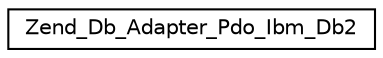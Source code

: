 digraph G
{
  edge [fontname="Helvetica",fontsize="10",labelfontname="Helvetica",labelfontsize="10"];
  node [fontname="Helvetica",fontsize="10",shape=record];
  rankdir="LR";
  Node1 [label="Zend_Db_Adapter_Pdo_Ibm_Db2",height=0.2,width=0.4,color="black", fillcolor="white", style="filled",URL="$class_zend___db___adapter___pdo___ibm___db2.html"];
}
